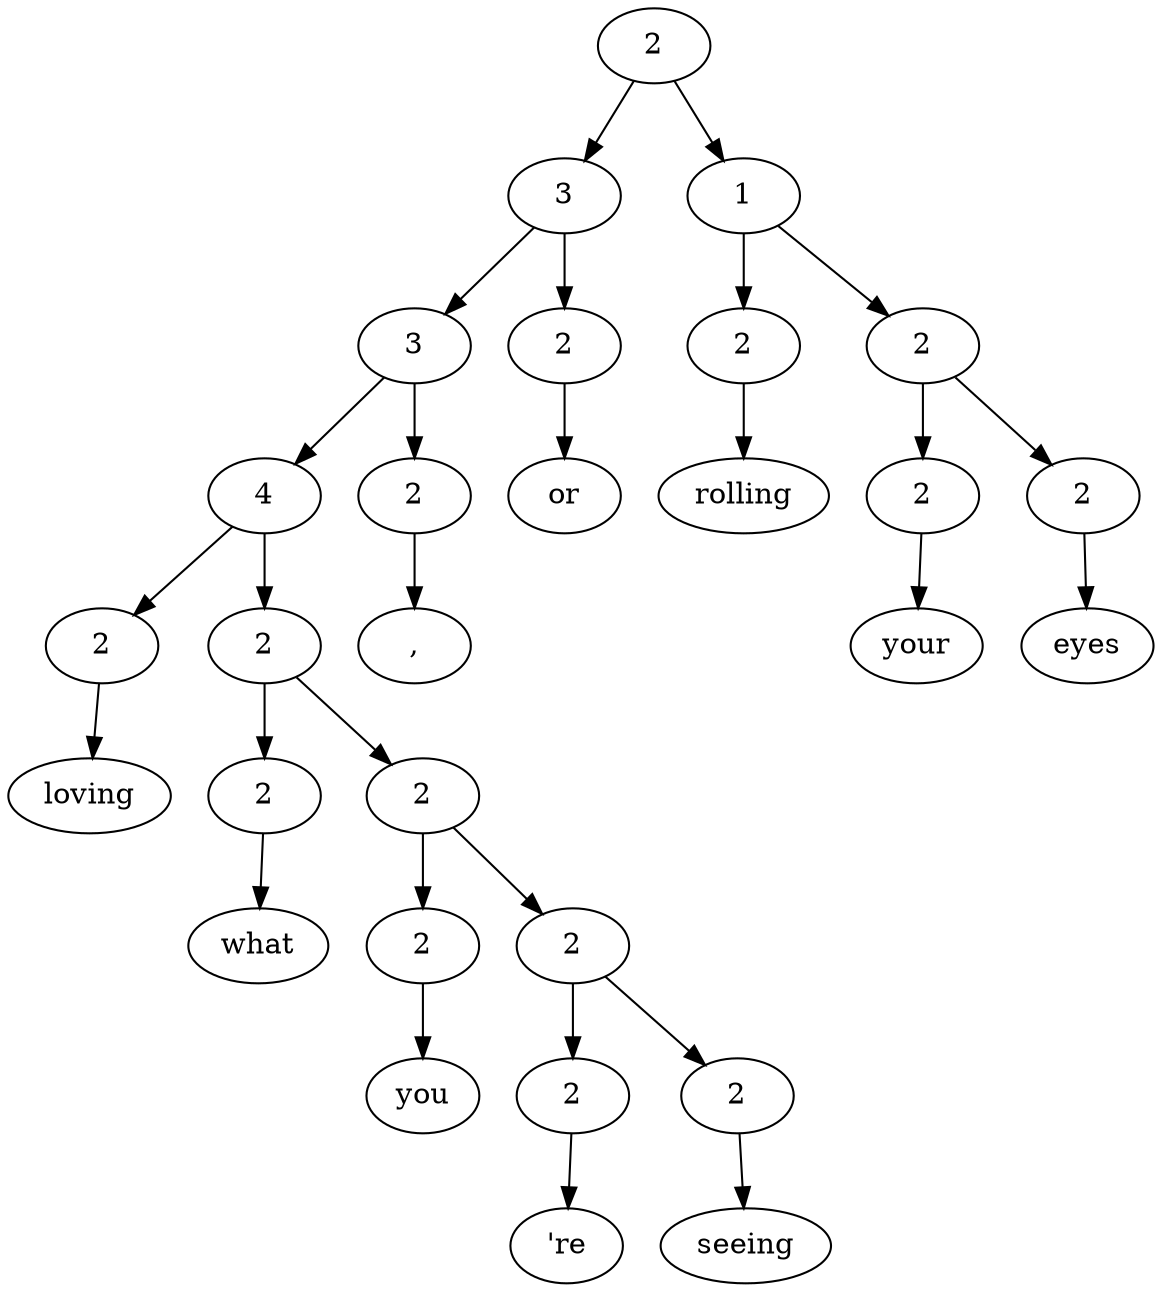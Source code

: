 digraph G{Node0 [label="2"]
Node0 -> Node1
Node0 -> Node21
Node1 [label="3"]
Node1 -> Node2
Node1 -> Node19
Node21 [label="1"]
Node21 -> Node22
Node21 -> Node24
Node2 [label="3"]
Node2 -> Node3
Node2 -> Node17
Node19 [label="2"]
Node19 -> Node20
Node22 [label="2"]
Node22 -> Node23
Node24 [label="2"]
Node24 -> Node25
Node24 -> Node27
Node3 [label="4"]
Node3 -> Node4
Node3 -> Node6
Node17 [label="2"]
Node17 -> Node18
Node20 [label="or"]
Node23 [label="rolling"]
Node25 [label="2"]
Node25 -> Node26
Node27 [label="2"]
Node27 -> Node28
Node4 [label="2"]
Node4 -> Node5
Node6 [label="2"]
Node6 -> Node7
Node6 -> Node9
Node18 [label=","]
Node26 [label="your"]
Node28 [label="eyes"]
Node5 [label="loving"]
Node7 [label="2"]
Node7 -> Node8
Node9 [label="2"]
Node9 -> Node10
Node9 -> Node12
Node8 [label="what"]
Node10 [label="2"]
Node10 -> Node11
Node12 [label="2"]
Node12 -> Node13
Node12 -> Node15
Node11 [label="you"]
Node13 [label="2"]
Node13 -> Node14
Node15 [label="2"]
Node15 -> Node16
Node14 [label="'re"]
Node16 [label="seeing"]
}
